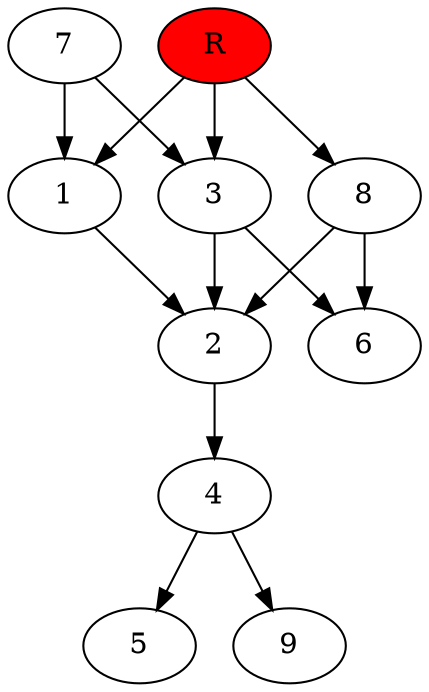digraph prb41373 {
	1
	2
	3
	4
	5
	6
	7
	8
	R [fillcolor="#ff0000" style=filled]
	1 -> 2
	2 -> 4
	3 -> 2
	3 -> 6
	4 -> 5
	4 -> 9
	7 -> 1
	7 -> 3
	8 -> 2
	8 -> 6
	R -> 1
	R -> 3
	R -> 8
}
